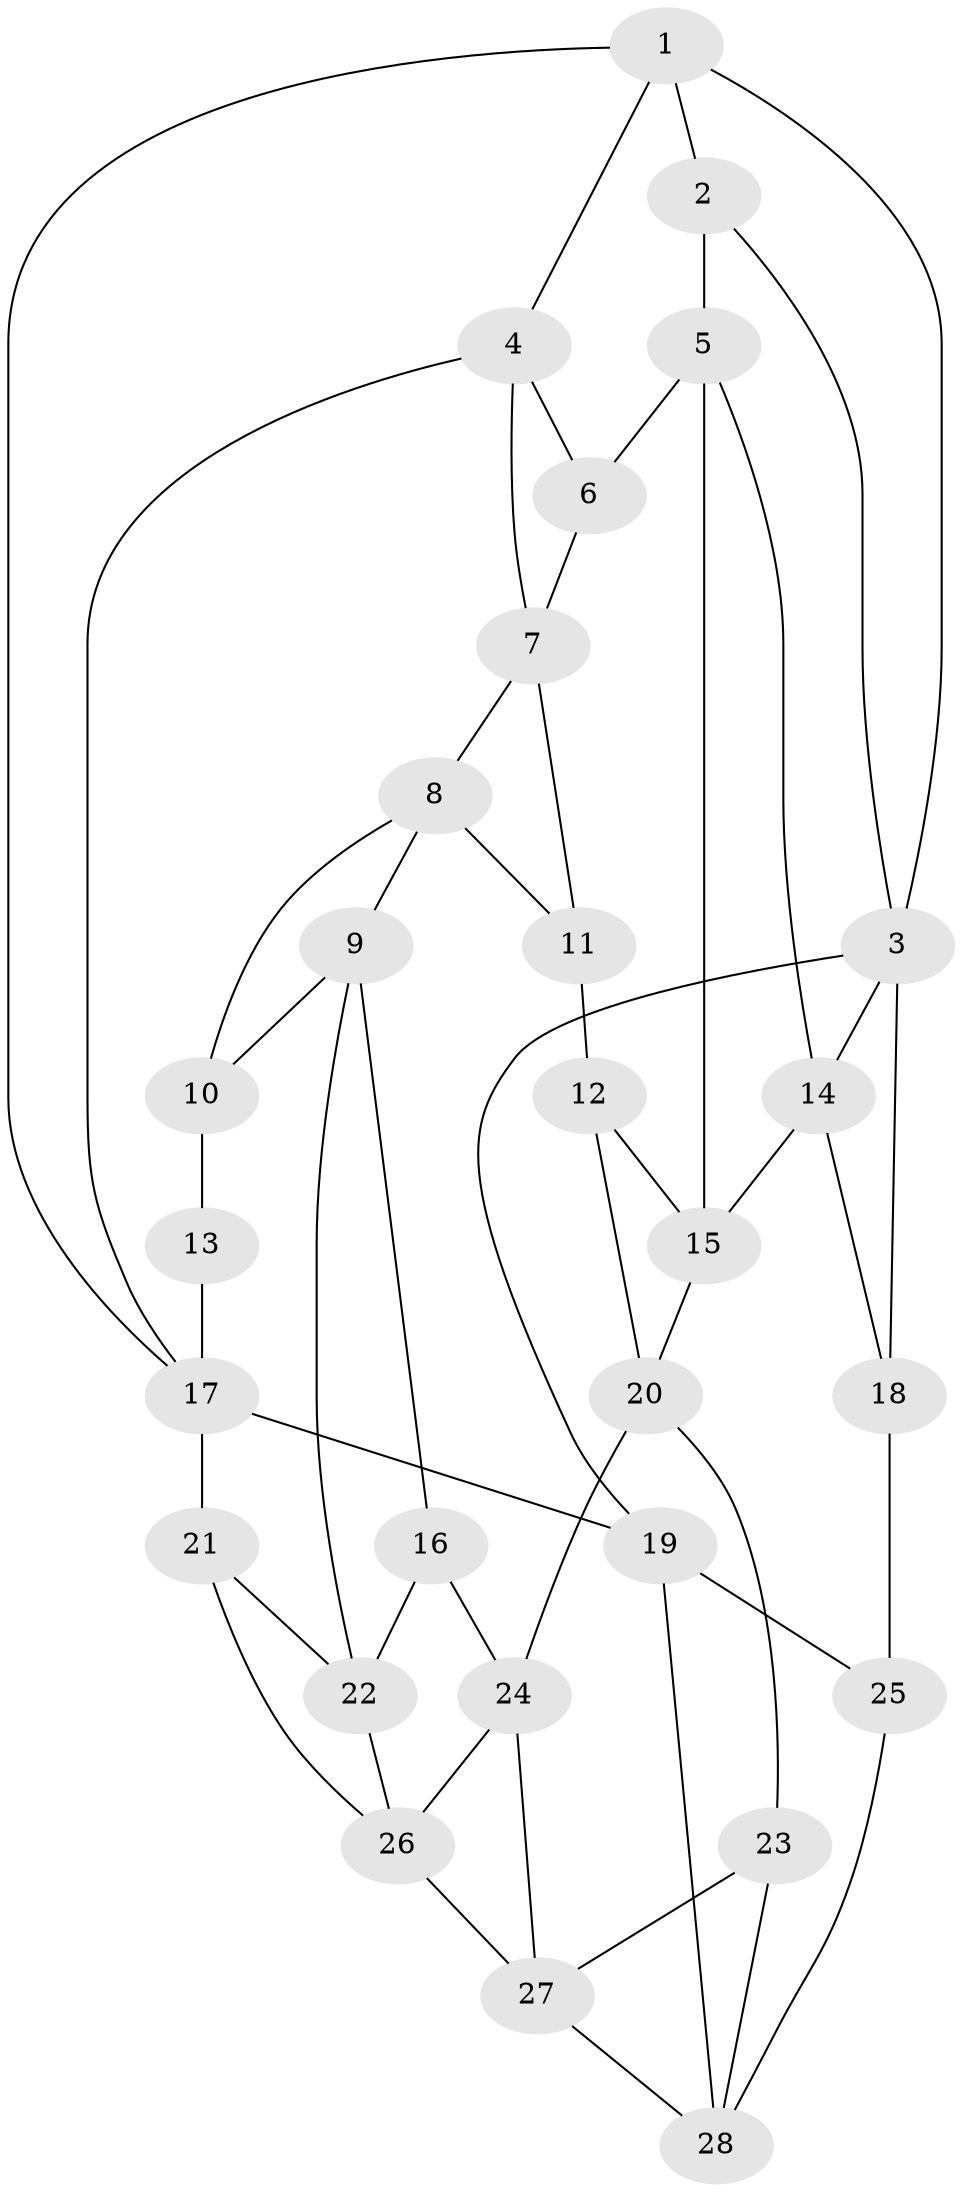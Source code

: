 // original degree distribution, {3: 0.0392156862745098, 4: 0.2549019607843137, 5: 0.5098039215686274, 6: 0.19607843137254902}
// Generated by graph-tools (version 1.1) at 2025/03/03/09/25 03:03:16]
// undirected, 28 vertices, 51 edges
graph export_dot {
graph [start="1"]
  node [color=gray90,style=filled];
  1;
  2;
  3;
  4;
  5;
  6;
  7;
  8;
  9;
  10;
  11;
  12;
  13;
  14;
  15;
  16;
  17;
  18;
  19;
  20;
  21;
  22;
  23;
  24;
  25;
  26;
  27;
  28;
  1 -- 2 [weight=1.0];
  1 -- 3 [weight=1.0];
  1 -- 4 [weight=1.0];
  1 -- 17 [weight=1.0];
  2 -- 3 [weight=1.0];
  2 -- 5 [weight=1.0];
  3 -- 14 [weight=1.0];
  3 -- 18 [weight=1.0];
  3 -- 19 [weight=1.0];
  4 -- 6 [weight=1.0];
  4 -- 7 [weight=1.0];
  4 -- 17 [weight=1.0];
  5 -- 6 [weight=1.0];
  5 -- 14 [weight=1.0];
  5 -- 15 [weight=1.0];
  6 -- 7 [weight=1.0];
  7 -- 8 [weight=1.0];
  7 -- 11 [weight=1.0];
  8 -- 9 [weight=1.0];
  8 -- 10 [weight=1.0];
  8 -- 11 [weight=1.0];
  9 -- 10 [weight=1.0];
  9 -- 16 [weight=1.0];
  9 -- 22 [weight=1.0];
  10 -- 13 [weight=2.0];
  11 -- 12 [weight=2.0];
  12 -- 15 [weight=1.0];
  12 -- 20 [weight=1.0];
  13 -- 17 [weight=2.0];
  14 -- 15 [weight=1.0];
  14 -- 18 [weight=1.0];
  15 -- 20 [weight=1.0];
  16 -- 22 [weight=1.0];
  16 -- 24 [weight=1.0];
  17 -- 19 [weight=1.0];
  17 -- 21 [weight=1.0];
  18 -- 25 [weight=2.0];
  19 -- 25 [weight=1.0];
  19 -- 28 [weight=1.0];
  20 -- 23 [weight=1.0];
  20 -- 24 [weight=1.0];
  21 -- 22 [weight=1.0];
  21 -- 26 [weight=1.0];
  22 -- 26 [weight=1.0];
  23 -- 27 [weight=1.0];
  23 -- 28 [weight=1.0];
  24 -- 26 [weight=1.0];
  24 -- 27 [weight=1.0];
  25 -- 28 [weight=1.0];
  26 -- 27 [weight=1.0];
  27 -- 28 [weight=1.0];
}
